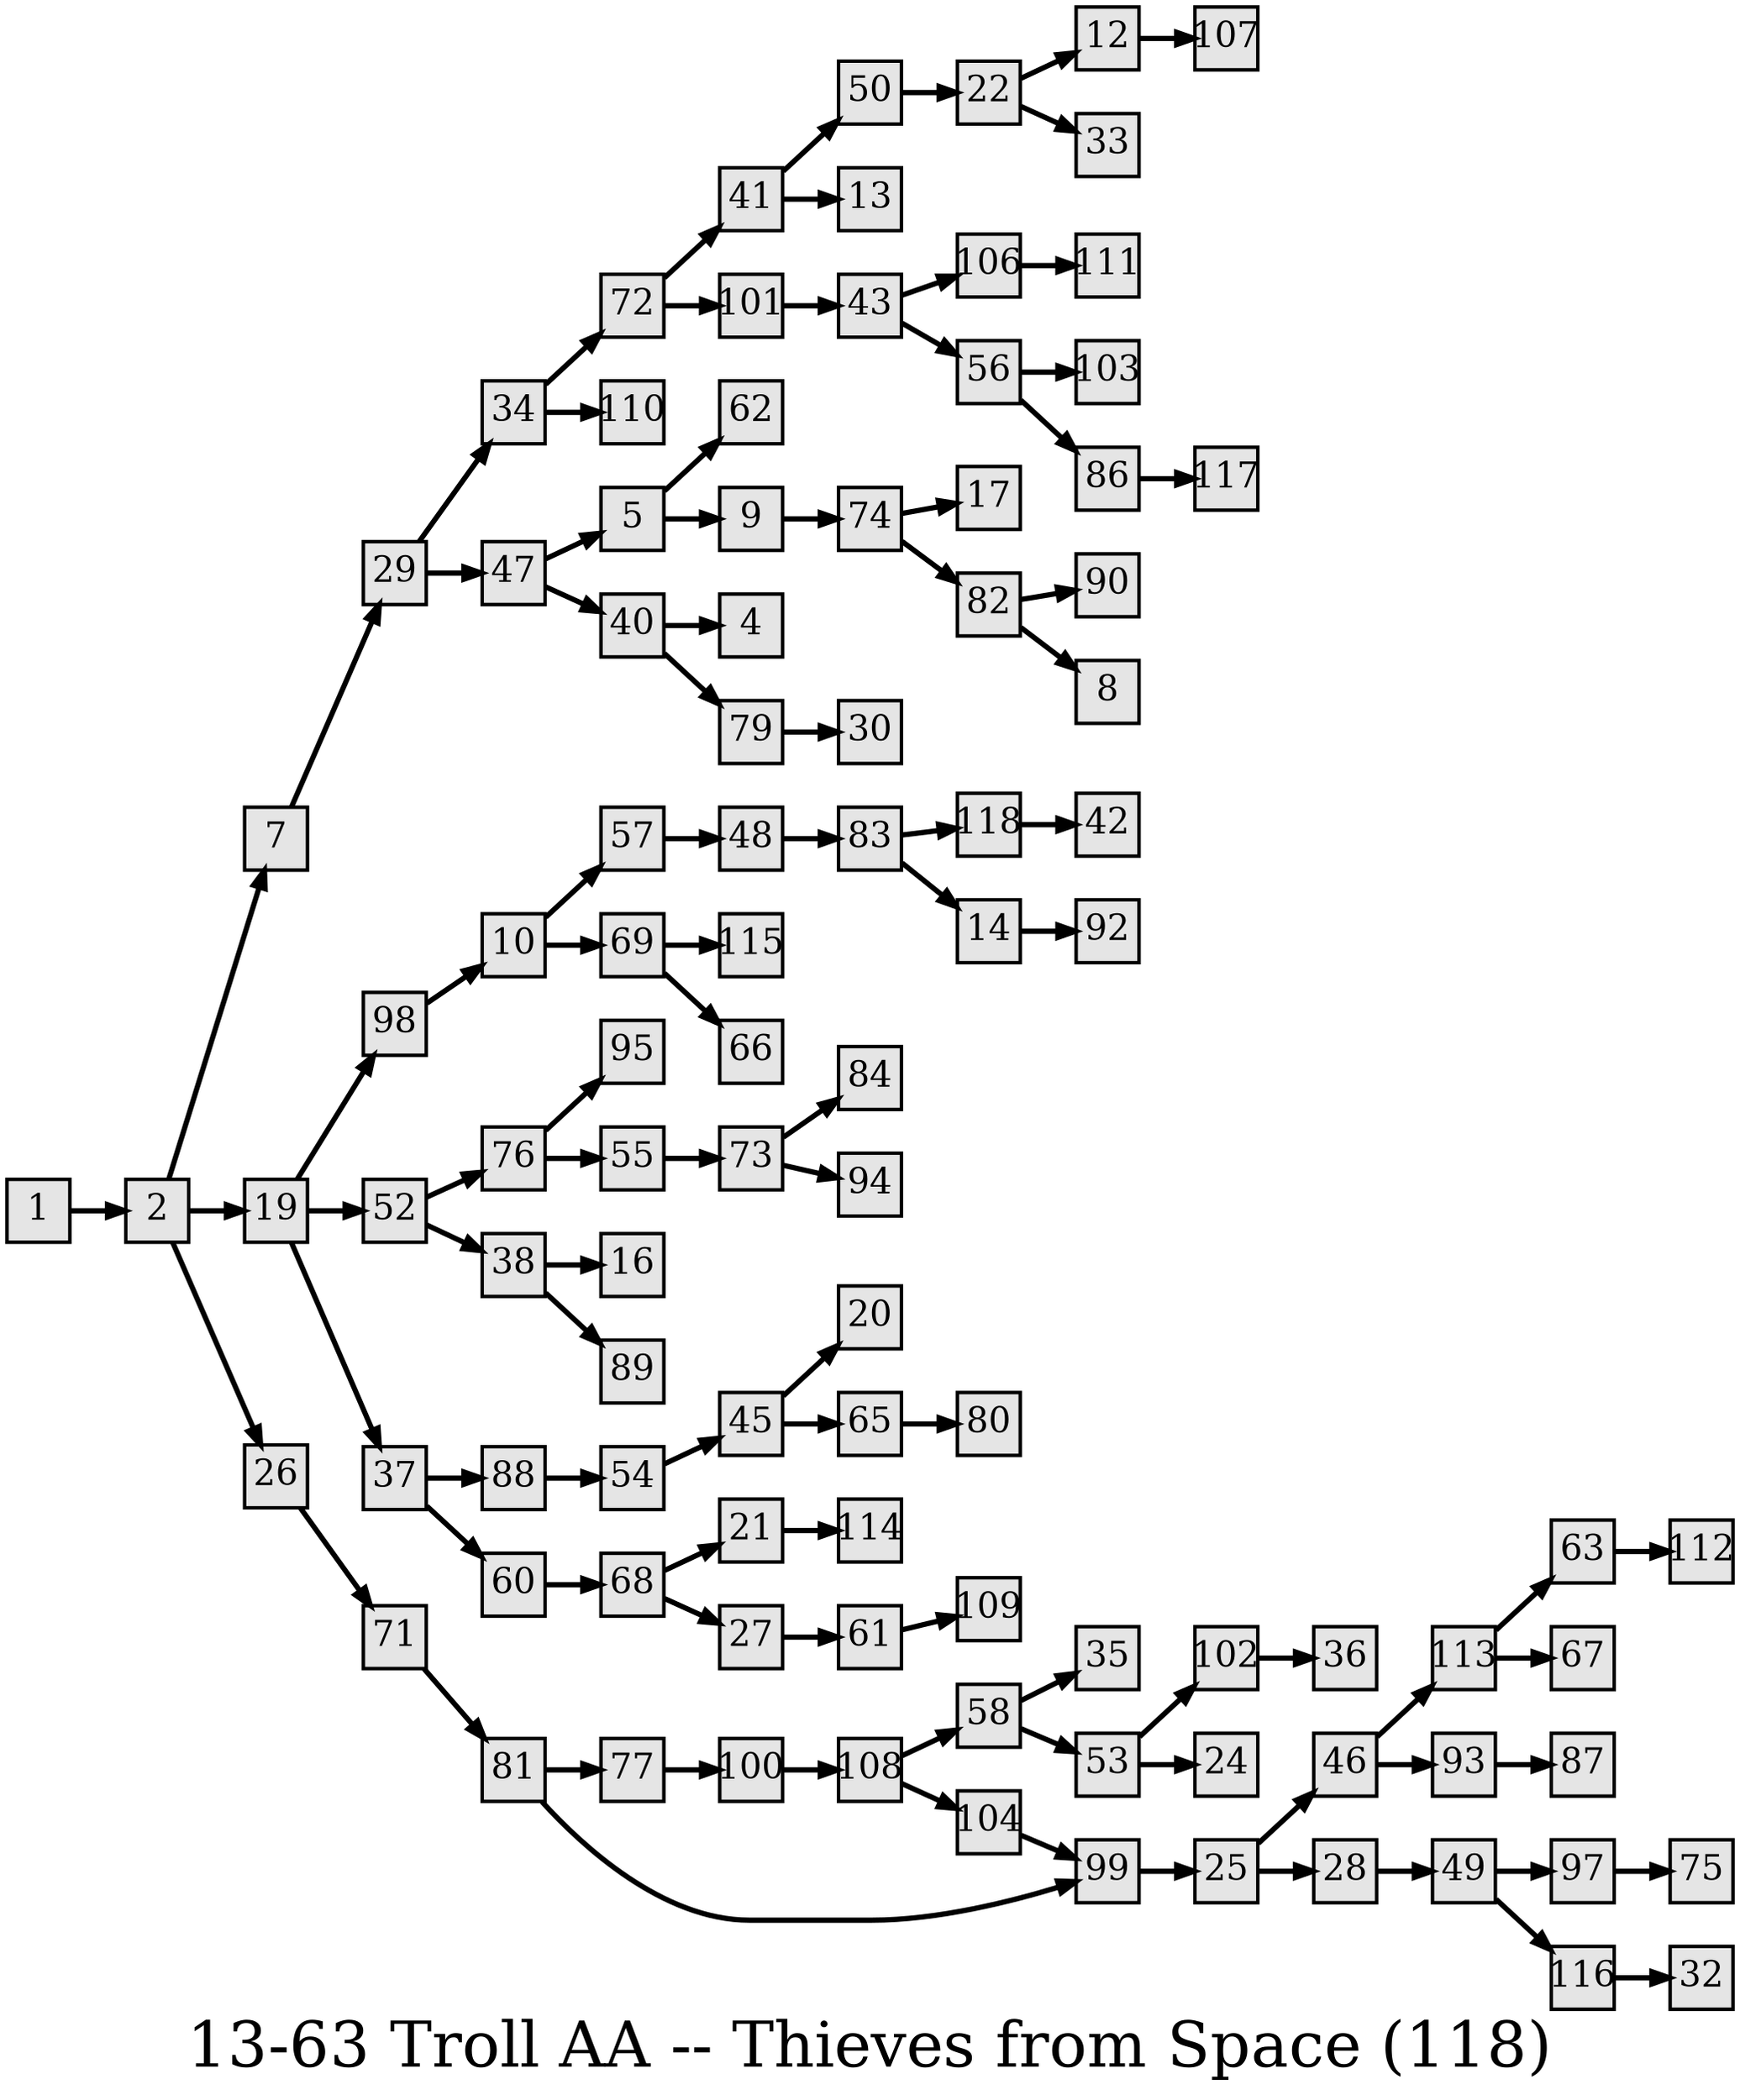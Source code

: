digraph g{
  graph [ label="13-63 Troll AA -- Thieves from Space (118)" rankdir=LR, ordering=out, fontsize=36, nodesep="0.35", ranksep="0.45"];
  node  [shape=rect, penwidth=2, fontsize=20, style=filled, fillcolor=grey90, margin="0,0", labelfloat=true, regular=true, fixedsize=true];
  edge  [labelfloat=true, penwidth=3, fontsize=12];
  // ---;
  // group  : Katz;
  // id     : 13-63;
  // gbid   : 171;
  // series : Troll Alien Adventures;
  // title  : Thieves from Space;
  // author : E.T. Randall;
  // credit:;
  // - name : Ryan Leach;
  // role : encoder;
  // date : 2017-08-18;
  // - name : Jeremy Douglass;
  // role : editor;
  // date : 2018-04-28;
  // render:;
  // - name   : small;
  // styles : gvStyles-small.txt;
  // engine : dot;
  // comment: >;
  
  // ---;
  
  // From | To | Label;
  
  1 -> 2;
  2 -> 7;
  2 -> 19;
  2 -> 26;
  5 -> 62;
  5 -> 9;
  7 -> 29;
  9 -> 74;
  10 -> 57;
  10 -> 69;
  12 -> 107;
  14 -> 92;
  19 -> 98;
  19 -> 52;
  19 -> 37;
  21 -> 114;
  22 -> 12;
  22 -> 33;
  25 -> 46;
  25 -> 28;
  26 -> 71;
  27 -> 61;
  28 -> 49;
  29 -> 34;
  29 -> 47;
  34 -> 72;
  34 -> 110;
  37 -> 88;
  37 -> 60;
  38 -> 16;
  38 -> 89;
  40 -> 4;
  40 -> 79;
  41 -> 50;
  41 -> 13;
  43 -> 106;
  43 -> 56;
  45 -> 20;
  45 -> 65;
  46 -> 113;
  46 -> 93;
  47 -> 5;
  47 -> 40;
  48 -> 83;
  49 -> 97;
  49 -> 116;
  50 -> 22;
  52 -> 76;
  52 -> 38;
  53 -> 102;
  53 -> 24;
  54 -> 45;
  55 -> 73;
  56 -> 103;
  56 -> 86;
  57 -> 48;
  58 -> 35;
  58 -> 53;
  60 -> 68;
  61 -> 109;
  63 -> 112;
  65 -> 80;
  68 -> 21;
  68 -> 27;
  69 -> 115;
  69 -> 66;
  71 -> 81;
  72 -> 41;
  72 -> 101;
  73 -> 84;
  73 -> 94;
  74 -> 17;
  74 -> 82;
  76 -> 95;
  76 -> 55;
  77 -> 100;
  79 -> 30;
  81 -> 77;
  81 -> 99;
  82 -> 90;
  82 -> 8;
  83 -> 118;
  83 -> 14;
  86 -> 117;
  88 -> 54;
  93 -> 87;
  97 -> 75;
  98 -> 10;
  99 -> 25;
  100 -> 108;
  101 -> 43;
  102 -> 36;
  104 -> 99;
  106 -> 111;
  108 -> 58;
  108 -> 104;
  113 -> 63;
  113 -> 67;
  116 -> 32;
  118 -> 42;
}

